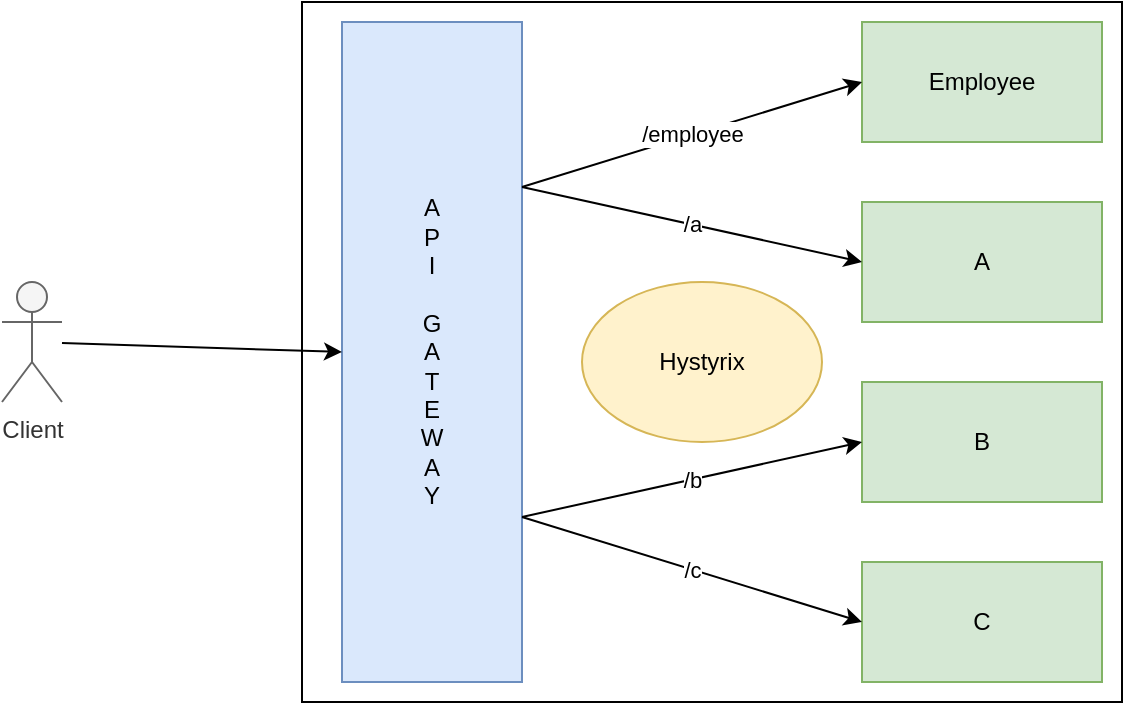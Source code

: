 <mxfile version="20.7.4" type="github">
  <diagram id="R2lEEEUBdFMjLlhIrx00" name="Page-1">
    <mxGraphModel dx="880" dy="494" grid="1" gridSize="10" guides="1" tooltips="1" connect="1" arrows="1" fold="1" page="1" pageScale="1" pageWidth="850" pageHeight="1100" math="0" shadow="0" extFonts="Permanent Marker^https://fonts.googleapis.com/css?family=Permanent+Marker">
      <root>
        <mxCell id="0" />
        <mxCell id="1" parent="0" />
        <mxCell id="DrZjkJ9m2jFni9iIKjsH-20" value="" style="whiteSpace=wrap;html=1;shadow=0;movable=0;resizable=0;rotatable=0;deletable=0;editable=0;connectable=0;" parent="1" vertex="1">
          <mxGeometry x="220" y="100" width="410" height="350" as="geometry" />
        </mxCell>
        <mxCell id="DrZjkJ9m2jFni9iIKjsH-19" value="Employee" style="rounded=0;whiteSpace=wrap;html=1;fillColor=#d5e8d4;strokeColor=#82b366;" parent="1" vertex="1">
          <mxGeometry x="500" y="110" width="120" height="60" as="geometry" />
        </mxCell>
        <mxCell id="DrZjkJ9m2jFni9iIKjsH-21" value="A" style="rounded=0;whiteSpace=wrap;html=1;fillColor=#d5e8d4;strokeColor=#82b366;" parent="1" vertex="1">
          <mxGeometry x="500" y="200" width="120" height="60" as="geometry" />
        </mxCell>
        <mxCell id="DrZjkJ9m2jFni9iIKjsH-22" value="B" style="rounded=0;whiteSpace=wrap;html=1;fillColor=#d5e8d4;strokeColor=#82b366;" parent="1" vertex="1">
          <mxGeometry x="500" y="290" width="120" height="60" as="geometry" />
        </mxCell>
        <mxCell id="DrZjkJ9m2jFni9iIKjsH-23" value="C" style="rounded=0;whiteSpace=wrap;html=1;fillColor=#d5e8d4;strokeColor=#82b366;" parent="1" vertex="1">
          <mxGeometry x="500" y="380" width="120" height="60" as="geometry" />
        </mxCell>
        <mxCell id="DrZjkJ9m2jFni9iIKjsH-24" value="Hystyrix" style="ellipse;whiteSpace=wrap;html=1;shadow=0;fillColor=#fff2cc;strokeColor=#d6b656;" parent="1" vertex="1">
          <mxGeometry x="360" y="240" width="120" height="80" as="geometry" />
        </mxCell>
        <mxCell id="DrZjkJ9m2jFni9iIKjsH-25" value="A&lt;br&gt;P&lt;br&gt;I&lt;br&gt;&amp;nbsp;&lt;br&gt;G&lt;br&gt;A&lt;br&gt;T&lt;br&gt;E&lt;br&gt;W&lt;br&gt;A&lt;br&gt;Y" style="whiteSpace=wrap;html=1;shadow=0;fillColor=#dae8fc;strokeColor=#6c8ebf;" parent="1" vertex="1">
          <mxGeometry x="240" y="110" width="90" height="330" as="geometry" />
        </mxCell>
        <mxCell id="DrZjkJ9m2jFni9iIKjsH-32" style="edgeStyle=none;rounded=0;orthogonalLoop=1;jettySize=auto;html=1;entryX=0;entryY=0.5;entryDx=0;entryDy=0;" parent="1" source="DrZjkJ9m2jFni9iIKjsH-26" target="DrZjkJ9m2jFni9iIKjsH-25" edge="1">
          <mxGeometry relative="1" as="geometry" />
        </mxCell>
        <mxCell id="DrZjkJ9m2jFni9iIKjsH-26" value="Client" style="shape=umlActor;verticalLabelPosition=bottom;verticalAlign=top;html=1;outlineConnect=0;shadow=0;fillColor=#f5f5f5;strokeColor=#666666;fontColor=#333333;" parent="1" vertex="1">
          <mxGeometry x="70" y="240" width="30" height="60" as="geometry" />
        </mxCell>
        <mxCell id="DrZjkJ9m2jFni9iIKjsH-41" value="" style="endArrow=classic;html=1;rounded=0;entryX=0;entryY=0.5;entryDx=0;entryDy=0;exitX=1;exitY=0.25;exitDx=0;exitDy=0;" parent="1" source="DrZjkJ9m2jFni9iIKjsH-25" target="DrZjkJ9m2jFni9iIKjsH-19" edge="1">
          <mxGeometry relative="1" as="geometry">
            <mxPoint x="330" y="160" as="sourcePoint" />
            <mxPoint x="430" y="160" as="targetPoint" />
          </mxGeometry>
        </mxCell>
        <mxCell id="DrZjkJ9m2jFni9iIKjsH-42" value="/employee" style="edgeLabel;resizable=0;html=1;align=center;verticalAlign=middle;shadow=0;" parent="DrZjkJ9m2jFni9iIKjsH-41" connectable="0" vertex="1">
          <mxGeometry relative="1" as="geometry" />
        </mxCell>
        <mxCell id="DrZjkJ9m2jFni9iIKjsH-44" value="" style="endArrow=classic;html=1;rounded=0;entryX=0;entryY=0.5;entryDx=0;entryDy=0;exitX=1;exitY=0.25;exitDx=0;exitDy=0;" parent="1" source="DrZjkJ9m2jFni9iIKjsH-25" target="DrZjkJ9m2jFni9iIKjsH-21" edge="1">
          <mxGeometry relative="1" as="geometry">
            <mxPoint x="340" y="202.5" as="sourcePoint" />
            <mxPoint x="510" y="150" as="targetPoint" />
          </mxGeometry>
        </mxCell>
        <mxCell id="DrZjkJ9m2jFni9iIKjsH-45" value="/a" style="edgeLabel;resizable=0;html=1;align=center;verticalAlign=middle;shadow=0;" parent="DrZjkJ9m2jFni9iIKjsH-44" connectable="0" vertex="1">
          <mxGeometry relative="1" as="geometry" />
        </mxCell>
        <mxCell id="DrZjkJ9m2jFni9iIKjsH-46" value="" style="endArrow=classic;html=1;rounded=0;entryX=0;entryY=0.5;entryDx=0;entryDy=0;exitX=1;exitY=0.75;exitDx=0;exitDy=0;" parent="1" source="DrZjkJ9m2jFni9iIKjsH-25" target="DrZjkJ9m2jFni9iIKjsH-22" edge="1">
          <mxGeometry relative="1" as="geometry">
            <mxPoint x="340" y="362.5" as="sourcePoint" />
            <mxPoint x="510" y="310" as="targetPoint" />
          </mxGeometry>
        </mxCell>
        <mxCell id="DrZjkJ9m2jFni9iIKjsH-47" value="/b" style="edgeLabel;resizable=0;html=1;align=center;verticalAlign=middle;shadow=0;" parent="DrZjkJ9m2jFni9iIKjsH-46" connectable="0" vertex="1">
          <mxGeometry relative="1" as="geometry" />
        </mxCell>
        <mxCell id="DrZjkJ9m2jFni9iIKjsH-48" value="" style="endArrow=classic;html=1;rounded=0;entryX=0;entryY=0.5;entryDx=0;entryDy=0;exitX=1;exitY=0.75;exitDx=0;exitDy=0;" parent="1" source="DrZjkJ9m2jFni9iIKjsH-25" target="DrZjkJ9m2jFni9iIKjsH-23" edge="1">
          <mxGeometry relative="1" as="geometry">
            <mxPoint x="345" y="410" as="sourcePoint" />
            <mxPoint x="505" y="360" as="targetPoint" />
          </mxGeometry>
        </mxCell>
        <mxCell id="DrZjkJ9m2jFni9iIKjsH-49" value="/c" style="edgeLabel;resizable=0;html=1;align=center;verticalAlign=middle;shadow=0;" parent="DrZjkJ9m2jFni9iIKjsH-48" connectable="0" vertex="1">
          <mxGeometry relative="1" as="geometry" />
        </mxCell>
      </root>
    </mxGraphModel>
  </diagram>
</mxfile>
